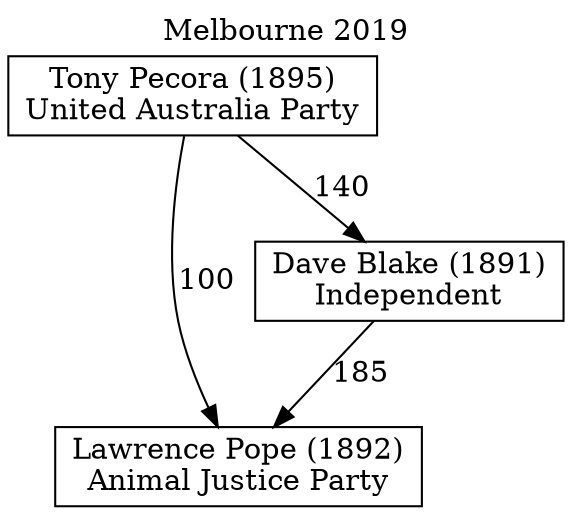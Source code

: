 // House preference flow
digraph "Lawrence Pope (1892)_Melbourne_2019" {
	graph [label="Melbourne 2019" labelloc=t mclimit=10]
	node [shape=box]
	"Lawrence Pope (1892)" [label="Lawrence Pope (1892)
Animal Justice Party"]
	"Dave Blake (1891)" [label="Dave Blake (1891)
Independent"]
	"Tony Pecora (1895)" [label="Tony Pecora (1895)
United Australia Party"]
	"Dave Blake (1891)" -> "Lawrence Pope (1892)" [label=185]
	"Tony Pecora (1895)" -> "Dave Blake (1891)" [label=140]
	"Tony Pecora (1895)" -> "Lawrence Pope (1892)" [label=100]
}
